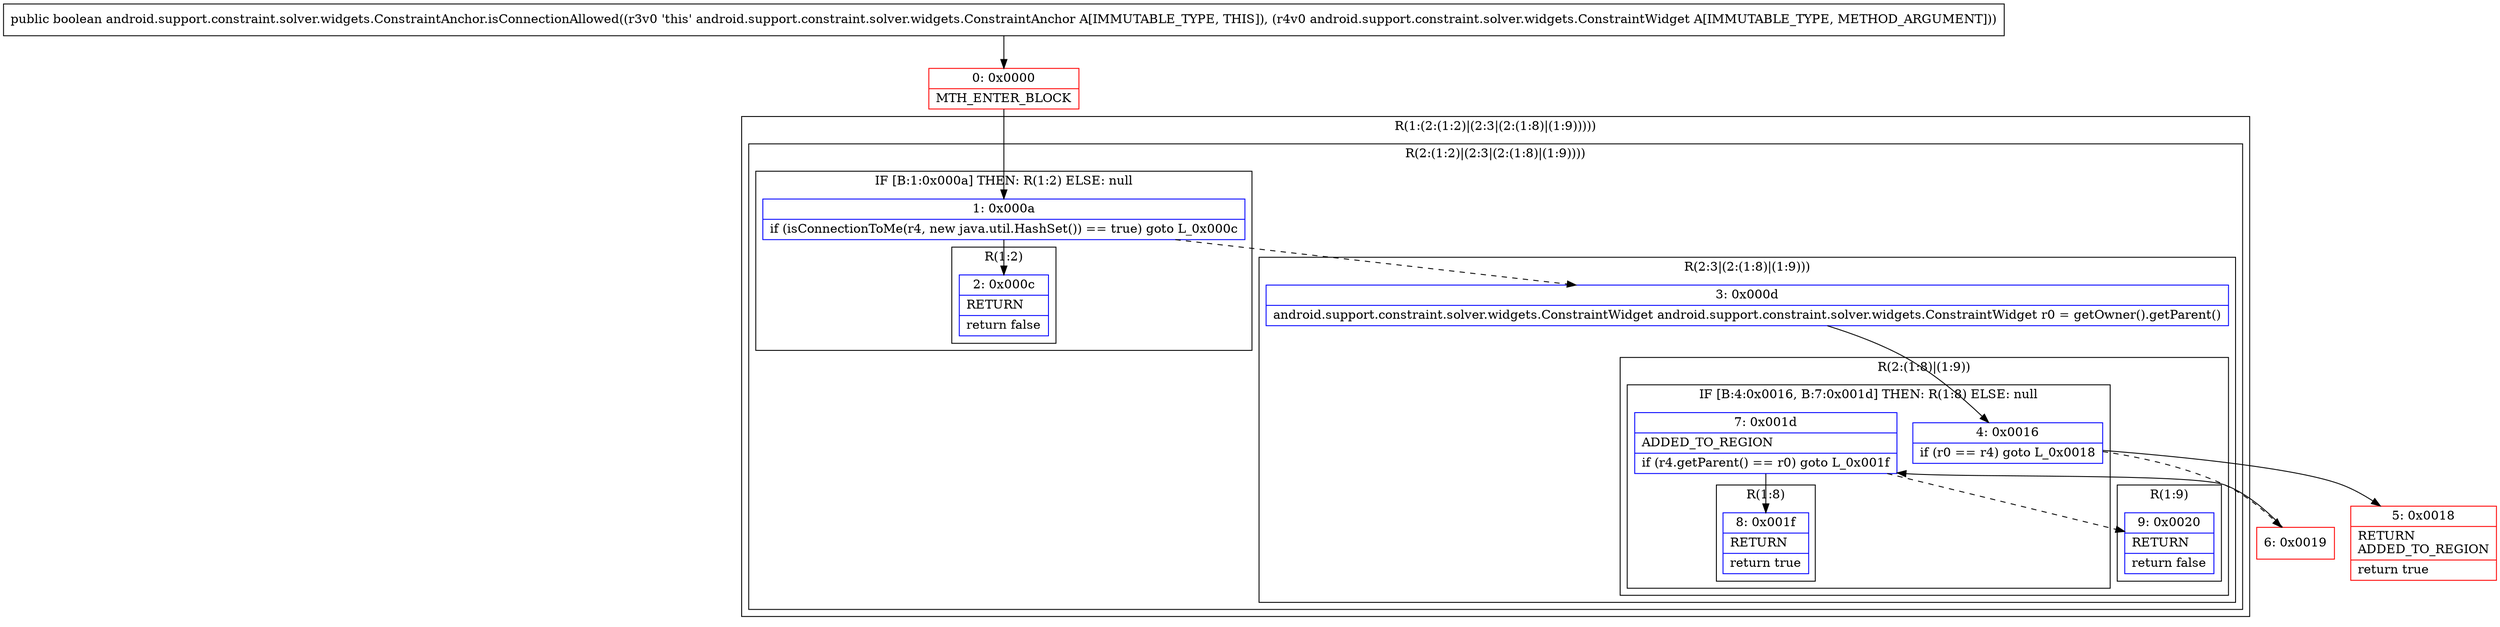 digraph "CFG forandroid.support.constraint.solver.widgets.ConstraintAnchor.isConnectionAllowed(Landroid\/support\/constraint\/solver\/widgets\/ConstraintWidget;)Z" {
subgraph cluster_Region_435345408 {
label = "R(1:(2:(1:2)|(2:3|(2:(1:8)|(1:9)))))";
node [shape=record,color=blue];
subgraph cluster_Region_38614839 {
label = "R(2:(1:2)|(2:3|(2:(1:8)|(1:9))))";
node [shape=record,color=blue];
subgraph cluster_IfRegion_297908993 {
label = "IF [B:1:0x000a] THEN: R(1:2) ELSE: null";
node [shape=record,color=blue];
Node_1 [shape=record,label="{1\:\ 0x000a|if (isConnectionToMe(r4, new java.util.HashSet()) == true) goto L_0x000c\l}"];
subgraph cluster_Region_1451575336 {
label = "R(1:2)";
node [shape=record,color=blue];
Node_2 [shape=record,label="{2\:\ 0x000c|RETURN\l|return false\l}"];
}
}
subgraph cluster_Region_13941852 {
label = "R(2:3|(2:(1:8)|(1:9)))";
node [shape=record,color=blue];
Node_3 [shape=record,label="{3\:\ 0x000d|android.support.constraint.solver.widgets.ConstraintWidget android.support.constraint.solver.widgets.ConstraintWidget r0 = getOwner().getParent()\l}"];
subgraph cluster_Region_1496889376 {
label = "R(2:(1:8)|(1:9))";
node [shape=record,color=blue];
subgraph cluster_IfRegion_262798062 {
label = "IF [B:4:0x0016, B:7:0x001d] THEN: R(1:8) ELSE: null";
node [shape=record,color=blue];
Node_4 [shape=record,label="{4\:\ 0x0016|if (r0 == r4) goto L_0x0018\l}"];
Node_7 [shape=record,label="{7\:\ 0x001d|ADDED_TO_REGION\l|if (r4.getParent() == r0) goto L_0x001f\l}"];
subgraph cluster_Region_849856703 {
label = "R(1:8)";
node [shape=record,color=blue];
Node_8 [shape=record,label="{8\:\ 0x001f|RETURN\l|return true\l}"];
}
}
subgraph cluster_Region_782394457 {
label = "R(1:9)";
node [shape=record,color=blue];
Node_9 [shape=record,label="{9\:\ 0x0020|RETURN\l|return false\l}"];
}
}
}
}
}
Node_0 [shape=record,color=red,label="{0\:\ 0x0000|MTH_ENTER_BLOCK\l}"];
Node_5 [shape=record,color=red,label="{5\:\ 0x0018|RETURN\lADDED_TO_REGION\l|return true\l}"];
Node_6 [shape=record,color=red,label="{6\:\ 0x0019}"];
MethodNode[shape=record,label="{public boolean android.support.constraint.solver.widgets.ConstraintAnchor.isConnectionAllowed((r3v0 'this' android.support.constraint.solver.widgets.ConstraintAnchor A[IMMUTABLE_TYPE, THIS]), (r4v0 android.support.constraint.solver.widgets.ConstraintWidget A[IMMUTABLE_TYPE, METHOD_ARGUMENT])) }"];
MethodNode -> Node_0;
Node_1 -> Node_2;
Node_1 -> Node_3[style=dashed];
Node_3 -> Node_4;
Node_4 -> Node_5;
Node_4 -> Node_6[style=dashed];
Node_7 -> Node_8;
Node_7 -> Node_9[style=dashed];
Node_0 -> Node_1;
Node_6 -> Node_7;
}

